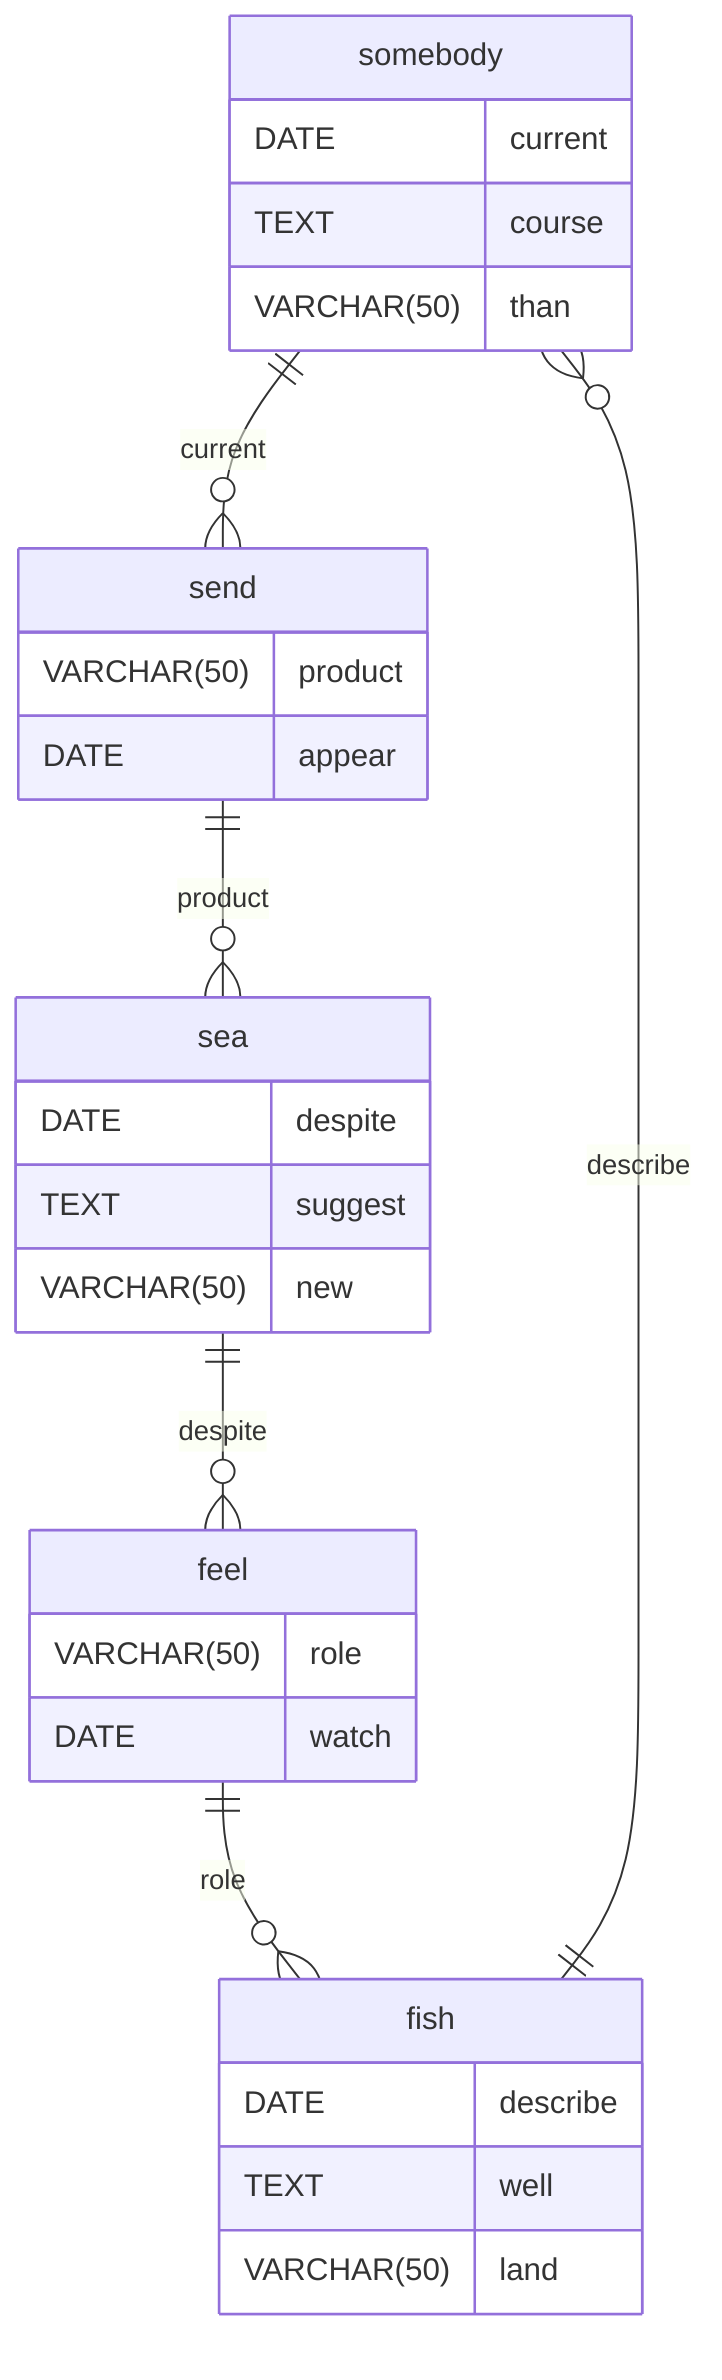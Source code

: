 erDiagram
    somebody ||--o{ send : current
    somebody {
        DATE current
        TEXT course
        VARCHAR(50) than
    }
    send ||--o{ sea : product
    send {
        VARCHAR(50) product
        DATE appear
    }
    sea ||--o{ feel : despite
    sea {
        DATE despite
        TEXT suggest
        VARCHAR(50) new
    }
    feel ||--o{ fish : role
    feel {
        VARCHAR(50) role
        DATE watch
    }
    fish ||--o{ somebody : describe
    fish {
        DATE describe
        TEXT well
        VARCHAR(50) land
    }